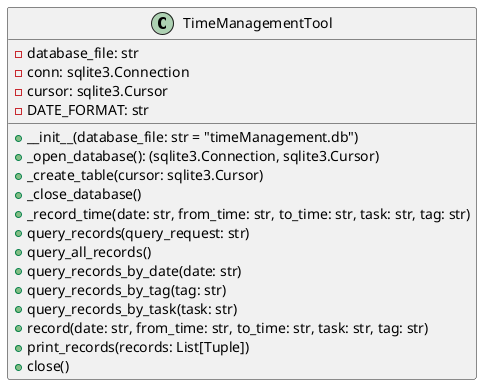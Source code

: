 @startuml

class TimeManagementTool {
    -database_file: str
    -conn: sqlite3.Connection
    -cursor: sqlite3.Cursor
    -DATE_FORMAT: str

    +__init__(database_file: str = "timeManagement.db")
    +_open_database(): (sqlite3.Connection, sqlite3.Cursor)
    +_create_table(cursor: sqlite3.Cursor)
    +_close_database()
    +_record_time(date: str, from_time: str, to_time: str, task: str, tag: str)
    +query_records(query_request: str)
    +query_all_records()
    +query_records_by_date(date: str)
    +query_records_by_tag(tag: str)
    +query_records_by_task(task: str)
    +record(date: str, from_time: str, to_time: str, task: str, tag: str)
    +print_records(records: List[Tuple])
    +close()
}

@enduml
